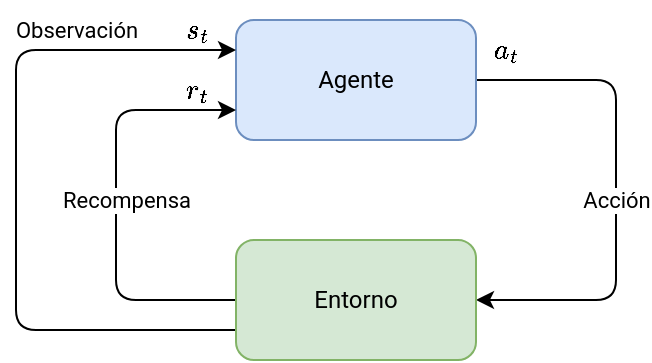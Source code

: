 <mxfile version="20.8.5" type="device"><diagram name="Page-1" id="7KazOkOf5emxkZUkUy2N"><mxGraphModel dx="377" dy="526" grid="1" gridSize="10" guides="1" tooltips="1" connect="1" arrows="1" fold="1" page="1" pageScale="1" pageWidth="850" pageHeight="1100" math="1" shadow="0"><root><mxCell id="0"/><mxCell id="1" parent="0"/><mxCell id="XWI3UpP0PDbYNiTGA9DL-4" value="Acción" style="edgeStyle=orthogonalEdgeStyle;rounded=1;orthogonalLoop=1;jettySize=auto;html=1;exitX=1;exitY=0.5;exitDx=0;exitDy=0;entryX=1;entryY=0.5;entryDx=0;entryDy=0;fontFamily=Roboto;fontSource=https%3A%2F%2Ffonts.googleapis.com%2Fcss%3Ffamily%3DRoboto;" parent="1" source="XWI3UpP0PDbYNiTGA9DL-2" target="XWI3UpP0PDbYNiTGA9DL-3" edge="1"><mxGeometry x="0.04" relative="1" as="geometry"><Array as="points"><mxPoint x="590" y="220"/><mxPoint x="590" y="330"/></Array><mxPoint as="offset"/></mxGeometry></mxCell><mxCell id="XWI3UpP0PDbYNiTGA9DL-2" value="Agente" style="rounded=1;whiteSpace=wrap;html=1;fillColor=#dae8fc;strokeColor=#6c8ebf;fontFamily=Roboto;fontSource=https%3A%2F%2Ffonts.googleapis.com%2Fcss%3Ffamily%3DRoboto;" parent="1" vertex="1"><mxGeometry x="400" y="190" width="120" height="60" as="geometry"/></mxCell><mxCell id="XWI3UpP0PDbYNiTGA9DL-5" style="edgeStyle=orthogonalEdgeStyle;rounded=1;orthogonalLoop=1;jettySize=auto;html=1;exitX=0;exitY=0.5;exitDx=0;exitDy=0;entryX=0;entryY=0.75;entryDx=0;entryDy=0;fontFamily=Roboto;fontSource=https%3A%2F%2Ffonts.googleapis.com%2Fcss%3Ffamily%3DRoboto;" parent="1" source="XWI3UpP0PDbYNiTGA9DL-3" target="XWI3UpP0PDbYNiTGA9DL-2" edge="1"><mxGeometry relative="1" as="geometry"><Array as="points"><mxPoint x="340" y="330"/><mxPoint x="340" y="235"/></Array></mxGeometry></mxCell><mxCell id="XWI3UpP0PDbYNiTGA9DL-9" value="&lt;div&gt;Recompensa&lt;br&gt;&lt;/div&gt;" style="edgeLabel;html=1;align=center;verticalAlign=middle;resizable=0;points=[];fontFamily=Roboto;fontSource=https%3A%2F%2Ffonts.googleapis.com%2Fcss%3Ffamily%3DRoboto;" parent="XWI3UpP0PDbYNiTGA9DL-5" vertex="1" connectable="0"><mxGeometry x="-0.14" y="-1" relative="1" as="geometry"><mxPoint x="4" y="-18" as="offset"/></mxGeometry></mxCell><mxCell id="XWI3UpP0PDbYNiTGA9DL-7" style="edgeStyle=orthogonalEdgeStyle;rounded=1;orthogonalLoop=1;jettySize=auto;html=1;exitX=0;exitY=0.75;exitDx=0;exitDy=0;entryX=0;entryY=0.25;entryDx=0;entryDy=0;fontFamily=Roboto;fontSource=https%3A%2F%2Ffonts.googleapis.com%2Fcss%3Ffamily%3DRoboto;" parent="1" source="XWI3UpP0PDbYNiTGA9DL-3" target="XWI3UpP0PDbYNiTGA9DL-2" edge="1"><mxGeometry relative="1" as="geometry"><Array as="points"><mxPoint x="290" y="345"/><mxPoint x="290" y="205"/></Array></mxGeometry></mxCell><mxCell id="XWI3UpP0PDbYNiTGA9DL-8" value="Observación " style="edgeLabel;html=1;align=center;verticalAlign=middle;resizable=0;points=[];fontFamily=Roboto;fontSource=https%3A%2F%2Ffonts.googleapis.com%2Fcss%3Ffamily%3DRoboto;" parent="XWI3UpP0PDbYNiTGA9DL-7" vertex="1" connectable="0"><mxGeometry x="0.245" y="-2" relative="1" as="geometry"><mxPoint x="28" y="-36" as="offset"/></mxGeometry></mxCell><mxCell id="XWI3UpP0PDbYNiTGA9DL-3" value="Entorno" style="rounded=1;whiteSpace=wrap;html=1;fillColor=#d5e8d4;strokeColor=#82b366;fontFamily=Roboto;fontSource=https%3A%2F%2Ffonts.googleapis.com%2Fcss%3Ffamily%3DRoboto;" parent="1" vertex="1"><mxGeometry x="400" y="300" width="120" height="60" as="geometry"/></mxCell><mxCell id="XWI3UpP0PDbYNiTGA9DL-10" value="$$a_t$$" style="text;html=1;align=center;verticalAlign=middle;resizable=0;points=[];autosize=1;strokeColor=none;fillColor=none;fontFamily=Roboto;fontSource=https%3A%2F%2Ffonts.googleapis.com%2Fcss%3Ffamily%3DRoboto;" parent="1" vertex="1"><mxGeometry x="500" y="190" width="70" height="30" as="geometry"/></mxCell><mxCell id="XWI3UpP0PDbYNiTGA9DL-11" value="$$r_t$$" style="text;html=1;align=center;verticalAlign=middle;resizable=0;points=[];autosize=1;strokeColor=none;fillColor=none;fontFamily=Roboto;fontSource=https%3A%2F%2Ffonts.googleapis.com%2Fcss%3Ffamily%3DRoboto;" parent="1" vertex="1"><mxGeometry x="350" y="210" width="60" height="30" as="geometry"/></mxCell><mxCell id="XWI3UpP0PDbYNiTGA9DL-12" value="$$s_t$$" style="text;html=1;align=center;verticalAlign=middle;resizable=0;points=[];autosize=1;strokeColor=none;fillColor=none;fontFamily=Roboto;fontSource=https%3A%2F%2Ffonts.googleapis.com%2Fcss%3Ffamily%3DRoboto;" parent="1" vertex="1"><mxGeometry x="345" y="180" width="70" height="30" as="geometry"/></mxCell></root></mxGraphModel></diagram></mxfile>